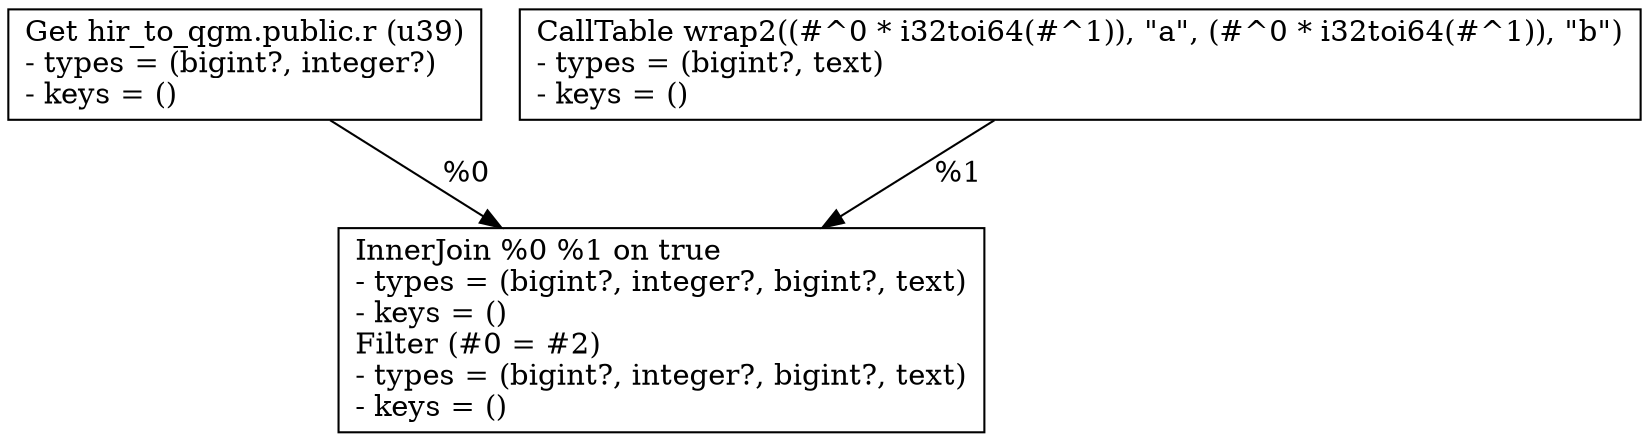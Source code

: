 digraph G {
    node0 [shape = record, label="Get hir_to_qgm.public.r (u39)\l- types = (bigint?, integer?)\l- keys = ()\l"]
    node1 [shape = record, label="CallTable wrap2((#^0 * i32toi64(#^1)), \"a\", (#^0 * i32toi64(#^1)), \"b\")\l- types = (bigint?, text)\l- keys = ()\l"]
    node2 [shape = record, label="InnerJoin %0 %1 on true\l- types = (bigint?, integer?, bigint?, text)\l- keys = ()\lFilter (#0 = #2)\l- types = (bigint?, integer?, bigint?, text)\l- keys = ()\l"]
    node1 -> node2 [label = "%1\l"]
    node0 -> node2 [label = "%0\l"]
}
